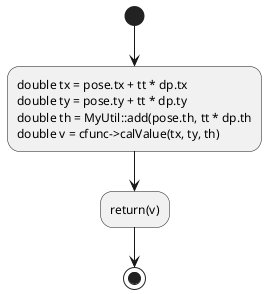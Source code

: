 @startuml

/'
    object function for line search
    tt is step width
    input1: double tt
    input2: Pose2D &pose
    input3: Pose2D &dp
'/

(*) --> "double tx = pose.tx + tt * dp.tx
double ty = pose.ty + tt * dp.ty
double th = MyUtil::add(pose.th, tt * dp.th
double v = cfunc->calValue(tx, ty, th)"
--> "return(v)"
--> (*)

@enduml